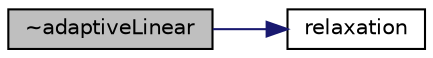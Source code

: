 digraph "~adaptiveLinear"
{
  bgcolor="transparent";
  edge [fontname="Helvetica",fontsize="10",labelfontname="Helvetica",labelfontsize="10"];
  node [fontname="Helvetica",fontsize="10",shape=record];
  rankdir="LR";
  Node1 [label="~adaptiveLinear",height=0.2,width=0.4,color="black", fillcolor="grey75", style="filled", fontcolor="black"];
  Node1 -> Node2 [color="midnightblue",fontsize="10",style="solid",fontname="Helvetica"];
  Node2 [label="relaxation",height=0.2,width=0.4,color="black",URL="$a00019.html#a7e730b1c3d0998f76225fff42237bcf8",tooltip="Return the current relaxation coefficient. "];
}
